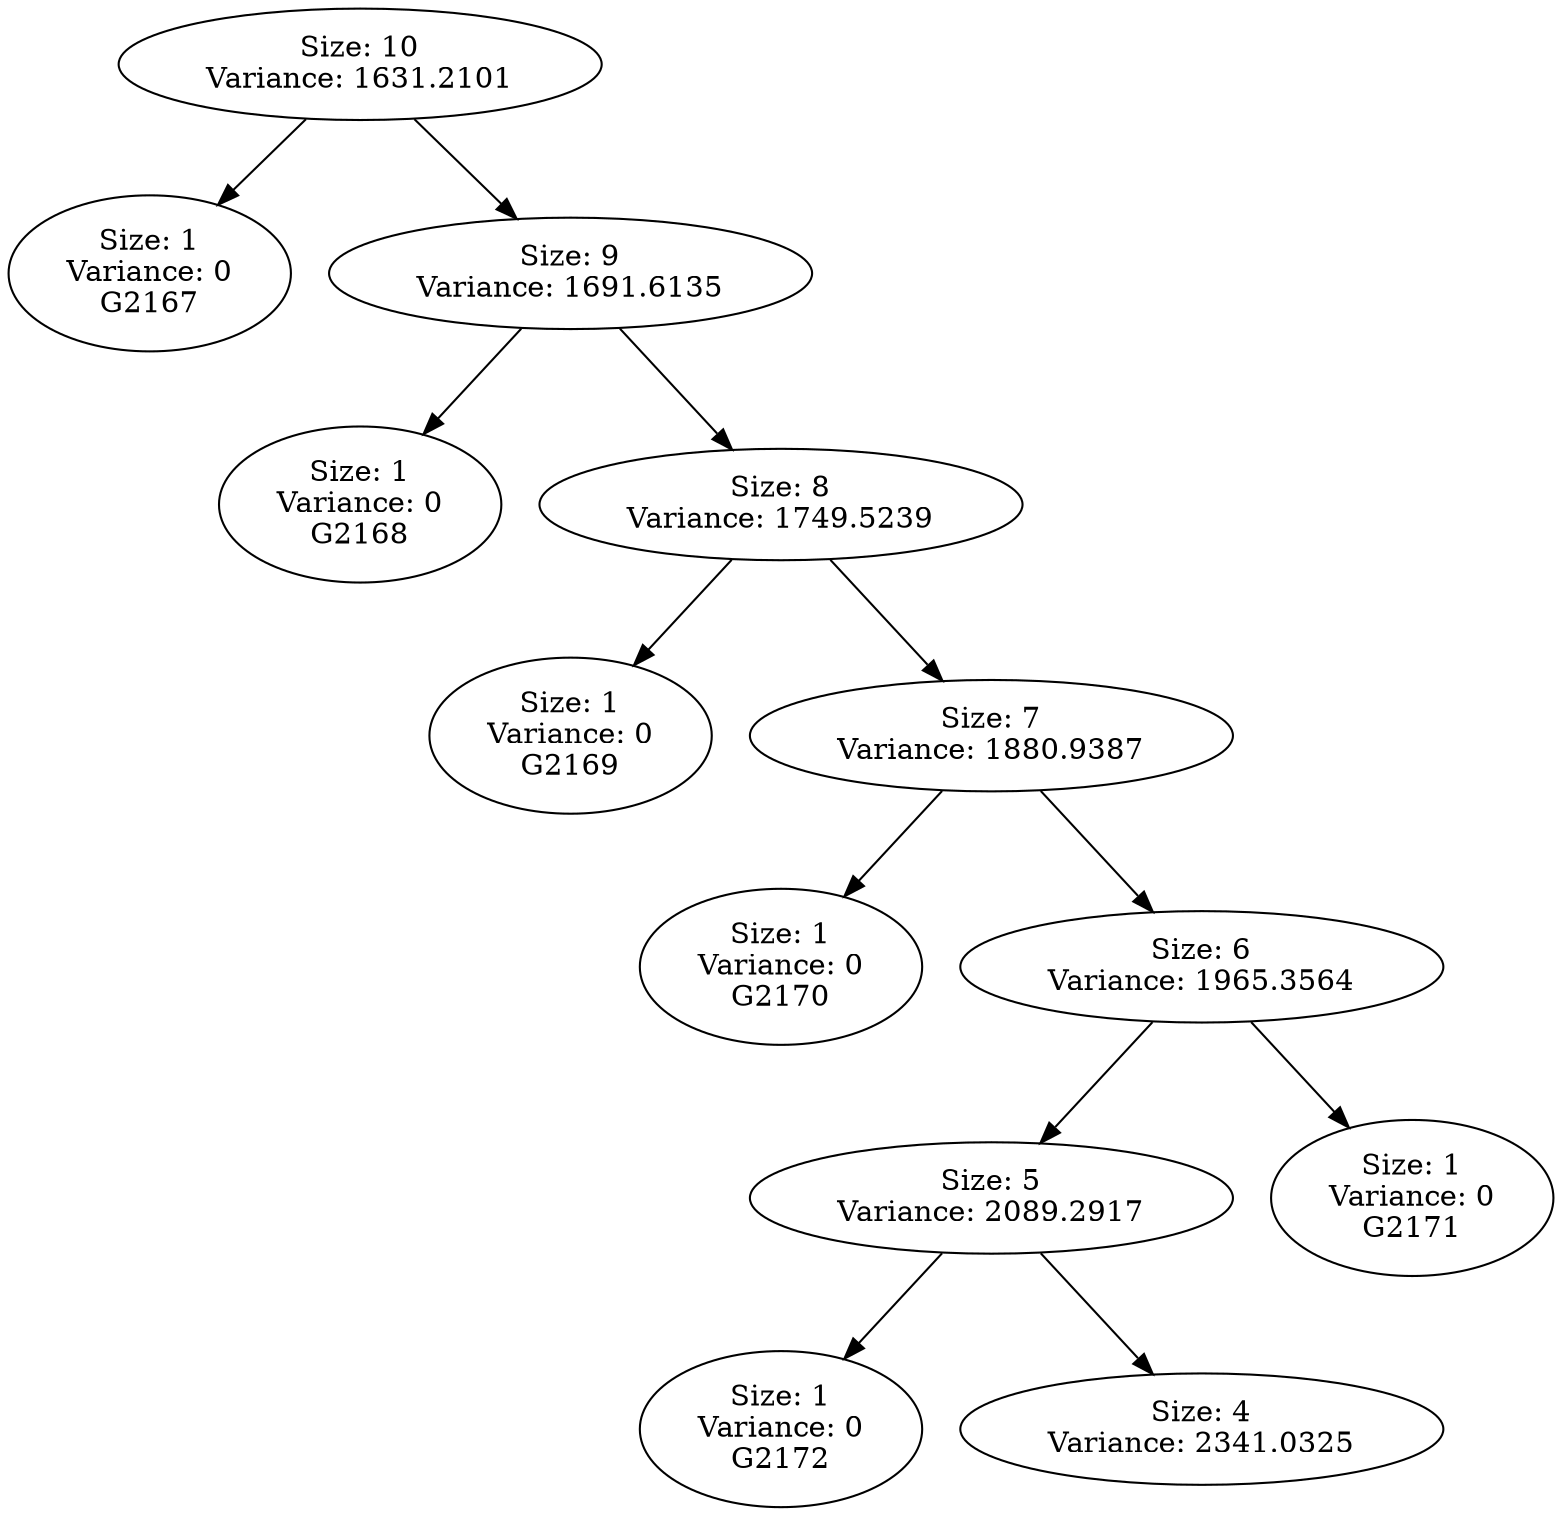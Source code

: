DIGRAPH G {
"Size: 10\nVariance: 1631.2101" -> "Size: 1\nVariance: 0\nG2167" L=0;
"Size: 10\nVariance: 1631.2101" -> "Size: 9\nVariance: 1691.6135" L=0;
"Size: 9\nVariance: 1691.6135" -> "Size: 1\nVariance: 0\nG2168" L=1;
"Size: 9\nVariance: 1691.6135" -> "Size: 8\nVariance: 1749.5239" L=1;
"Size: 8\nVariance: 1749.5239" -> "Size: 1\nVariance: 0\nG2169" L=2;
"Size: 8\nVariance: 1749.5239" -> "Size: 7\nVariance: 1880.9387" L=2;
"Size: 7\nVariance: 1880.9387" -> "Size: 1\nVariance: 0\nG2170" L=3;
"Size: 7\nVariance: 1880.9387" -> "Size: 6\nVariance: 1965.3564" L=3;
"Size: 6\nVariance: 1965.3564" -> "Size: 5\nVariance: 2089.2917" L=4;
"Size: 6\nVariance: 1965.3564" -> "Size: 1\nVariance: 0\nG2171" L=4;
"Size: 5\nVariance: 2089.2917" -> "Size: 1\nVariance: 0\nG2172" L=5;
"Size: 5\nVariance: 2089.2917" -> "Size: 4\nVariance: 2341.0325" L=5;
}
